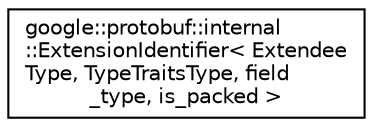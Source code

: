 digraph "类继承关系图"
{
 // LATEX_PDF_SIZE
  edge [fontname="Helvetica",fontsize="10",labelfontname="Helvetica",labelfontsize="10"];
  node [fontname="Helvetica",fontsize="10",shape=record];
  rankdir="LR";
  Node0 [label="google::protobuf::internal\l::ExtensionIdentifier\< Extendee\lType, TypeTraitsType, field\l_type, is_packed \>",height=0.2,width=0.4,color="black", fillcolor="white", style="filled",URL="$classgoogle_1_1protobuf_1_1internal_1_1ExtensionIdentifier.html",tooltip=" "];
}
